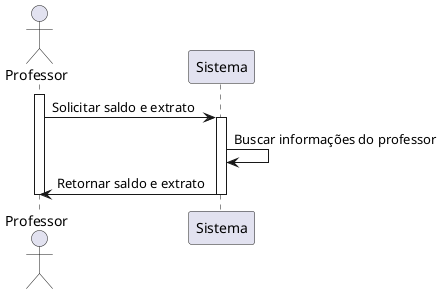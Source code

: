 @startuml
actor "Professor" as Professor
participant "Sistema" as Sistema

activate Professor
Professor -> Sistema : Solicitar saldo e extrato
activate Sistema

Sistema -> Sistema : Buscar informações do professor
Sistema -> Professor : Retornar saldo e extrato

deactivate Sistema
deactivate Professor
@enduml